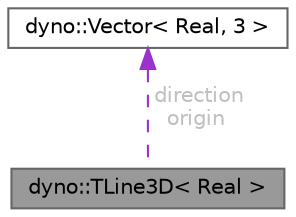 digraph "dyno::TLine3D&lt; Real &gt;"
{
 // LATEX_PDF_SIZE
  bgcolor="transparent";
  edge [fontname=Helvetica,fontsize=10,labelfontname=Helvetica,labelfontsize=10];
  node [fontname=Helvetica,fontsize=10,shape=box,height=0.2,width=0.4];
  Node1 [id="Node000001",label="dyno::TLine3D\< Real \>",height=0.2,width=0.4,color="gray40", fillcolor="grey60", style="filled", fontcolor="black",tooltip="1D geometric primitives in three-dimensional space"];
  Node2 -> Node1 [id="edge1_Node000001_Node000002",dir="back",color="darkorchid3",style="dashed",tooltip=" ",label=" direction\norigin",fontcolor="grey" ];
  Node2 [id="Node000002",label="dyno::Vector\< Real, 3 \>",height=0.2,width=0.4,color="gray40", fillcolor="white", style="filled",URL="$classdyno_1_1_vector.html",tooltip=" "];
}
